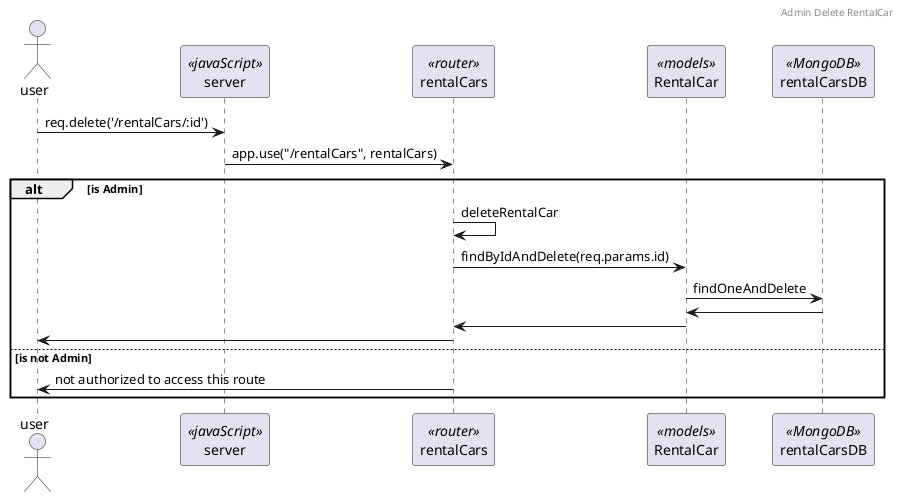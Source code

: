 @startuml Delete RentalCar

header Admin Delete RentalCar

actor user
participant server <<javaScript>>
participant rentalCars <<router>>
participant rentalCars <<controllers>>
participant RentalCar <<models>>
participant rentalCarsDB <<MongoDB>>

user -> server : req.delete('/rentalCars/:id')
server -> rentalCars : app.use("/rentalCars", rentalCars)
alt is Admin
    rentalCars -> rentalCars : deleteRentalCar
    rentalCars -> RentalCar : findByIdAndDelete(req.params.id)
    RentalCar -> rentalCarsDB : findOneAndDelete
    rentalCarsDB -> RentalCar :
    RentalCar -> rentalCars :
    rentalCars -> user :
else is not Admin
    rentalCars -> user : not authorized to access this route
end

@enduml
